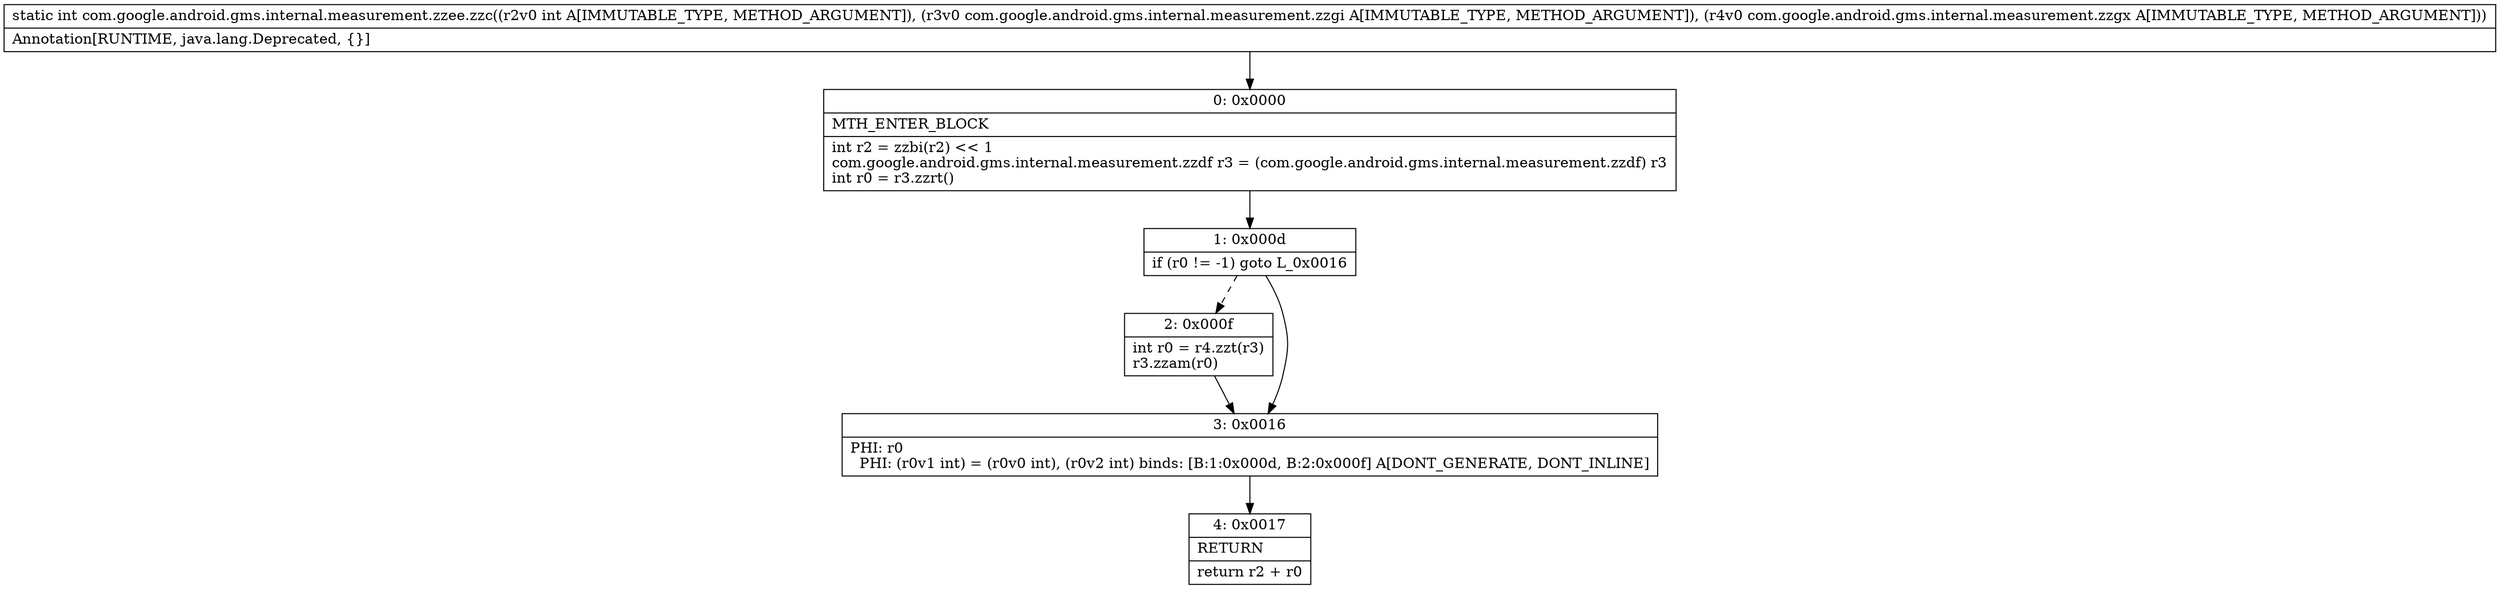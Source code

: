 digraph "CFG forcom.google.android.gms.internal.measurement.zzee.zzc(ILcom\/google\/android\/gms\/internal\/measurement\/zzgi;Lcom\/google\/android\/gms\/internal\/measurement\/zzgx;)I" {
Node_0 [shape=record,label="{0\:\ 0x0000|MTH_ENTER_BLOCK\l|int r2 = zzbi(r2) \<\< 1\lcom.google.android.gms.internal.measurement.zzdf r3 = (com.google.android.gms.internal.measurement.zzdf) r3\lint r0 = r3.zzrt()\l}"];
Node_1 [shape=record,label="{1\:\ 0x000d|if (r0 != \-1) goto L_0x0016\l}"];
Node_2 [shape=record,label="{2\:\ 0x000f|int r0 = r4.zzt(r3)\lr3.zzam(r0)\l}"];
Node_3 [shape=record,label="{3\:\ 0x0016|PHI: r0 \l  PHI: (r0v1 int) = (r0v0 int), (r0v2 int) binds: [B:1:0x000d, B:2:0x000f] A[DONT_GENERATE, DONT_INLINE]\l}"];
Node_4 [shape=record,label="{4\:\ 0x0017|RETURN\l|return r2 + r0\l}"];
MethodNode[shape=record,label="{static int com.google.android.gms.internal.measurement.zzee.zzc((r2v0 int A[IMMUTABLE_TYPE, METHOD_ARGUMENT]), (r3v0 com.google.android.gms.internal.measurement.zzgi A[IMMUTABLE_TYPE, METHOD_ARGUMENT]), (r4v0 com.google.android.gms.internal.measurement.zzgx A[IMMUTABLE_TYPE, METHOD_ARGUMENT]))  | Annotation[RUNTIME, java.lang.Deprecated, \{\}]\l}"];
MethodNode -> Node_0;
Node_0 -> Node_1;
Node_1 -> Node_2[style=dashed];
Node_1 -> Node_3;
Node_2 -> Node_3;
Node_3 -> Node_4;
}

